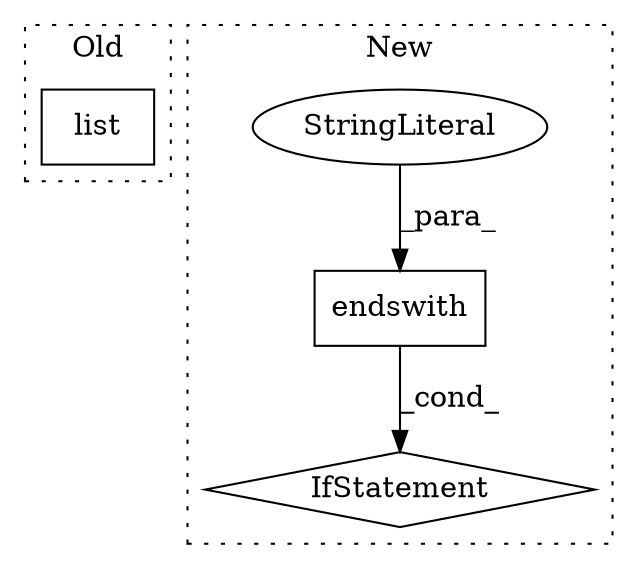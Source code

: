 digraph G {
subgraph cluster0 {
1 [label="list" a="32" s="1462,1478" l="5,1" shape="box"];
label = "Old";
style="dotted";
}
subgraph cluster1 {
2 [label="endswith" a="32" s="1754,1768" l="9,1" shape="box"];
3 [label="IfStatement" a="25" s="1745,1769" l="4,2" shape="diamond"];
4 [label="StringLiteral" a="45" s="1763" l="5" shape="ellipse"];
label = "New";
style="dotted";
}
2 -> 3 [label="_cond_"];
4 -> 2 [label="_para_"];
}
